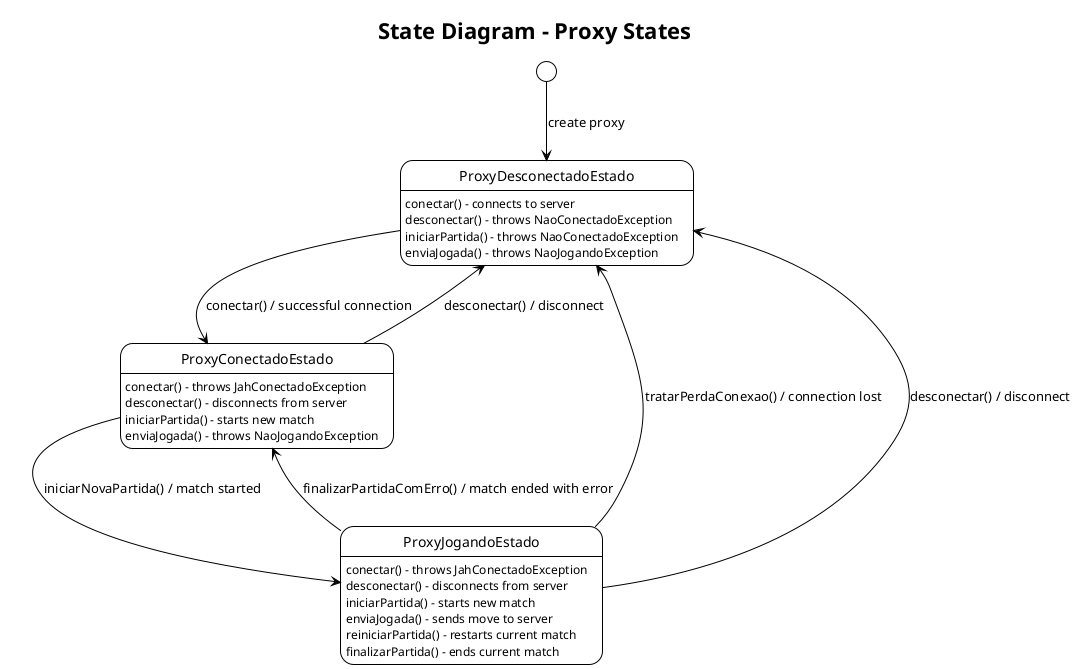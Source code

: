 @startuml StateDiagram
!theme plain
title State Diagram - Proxy States

[*] --> ProxyDesconectadoEstado : create proxy

state ProxyDesconectadoEstado {
    ProxyDesconectadoEstado : conectar() - connects to server
    ProxyDesconectadoEstado : desconectar() - throws NaoConectadoException
    ProxyDesconectadoEstado : iniciarPartida() - throws NaoConectadoException
    ProxyDesconectadoEstado : enviaJogada() - throws NaoJogandoException
}

state ProxyConectadoEstado {
    ProxyConectadoEstado : conectar() - throws JahConectadoException
    ProxyConectadoEstado : desconectar() - disconnects from server
    ProxyConectadoEstado : iniciarPartida() - starts new match
    ProxyConectadoEstado : enviaJogada() - throws NaoJogandoException
}

state ProxyJogandoEstado {
    ProxyJogandoEstado : conectar() - throws JahConectadoException
    ProxyJogandoEstado : desconectar() - disconnects from server
    ProxyJogandoEstado : iniciarPartida() - starts new match
    ProxyJogandoEstado : enviaJogada() - sends move to server
    ProxyJogandoEstado : reiniciarPartida() - restarts current match
    ProxyJogandoEstado : finalizarPartida() - ends current match
}

ProxyDesconectadoEstado --> ProxyConectadoEstado : conectar() / successful connection
ProxyConectadoEstado --> ProxyDesconectadoEstado : desconectar() / disconnect
ProxyConectadoEstado --> ProxyJogandoEstado : iniciarNovaPartida() / match started
ProxyJogandoEstado --> ProxyConectadoEstado : finalizarPartidaComErro() / match ended with error
ProxyJogandoEstado --> ProxyDesconectadoEstado : tratarPerdaConexao() / connection lost
ProxyJogandoEstado --> ProxyDesconectadoEstado : desconectar() / disconnect

@enduml
